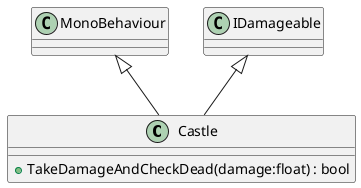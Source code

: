 @startuml
class Castle {
    + TakeDamageAndCheckDead(damage:float) : bool
}
MonoBehaviour <|-- Castle
IDamageable <|-- Castle
@enduml
